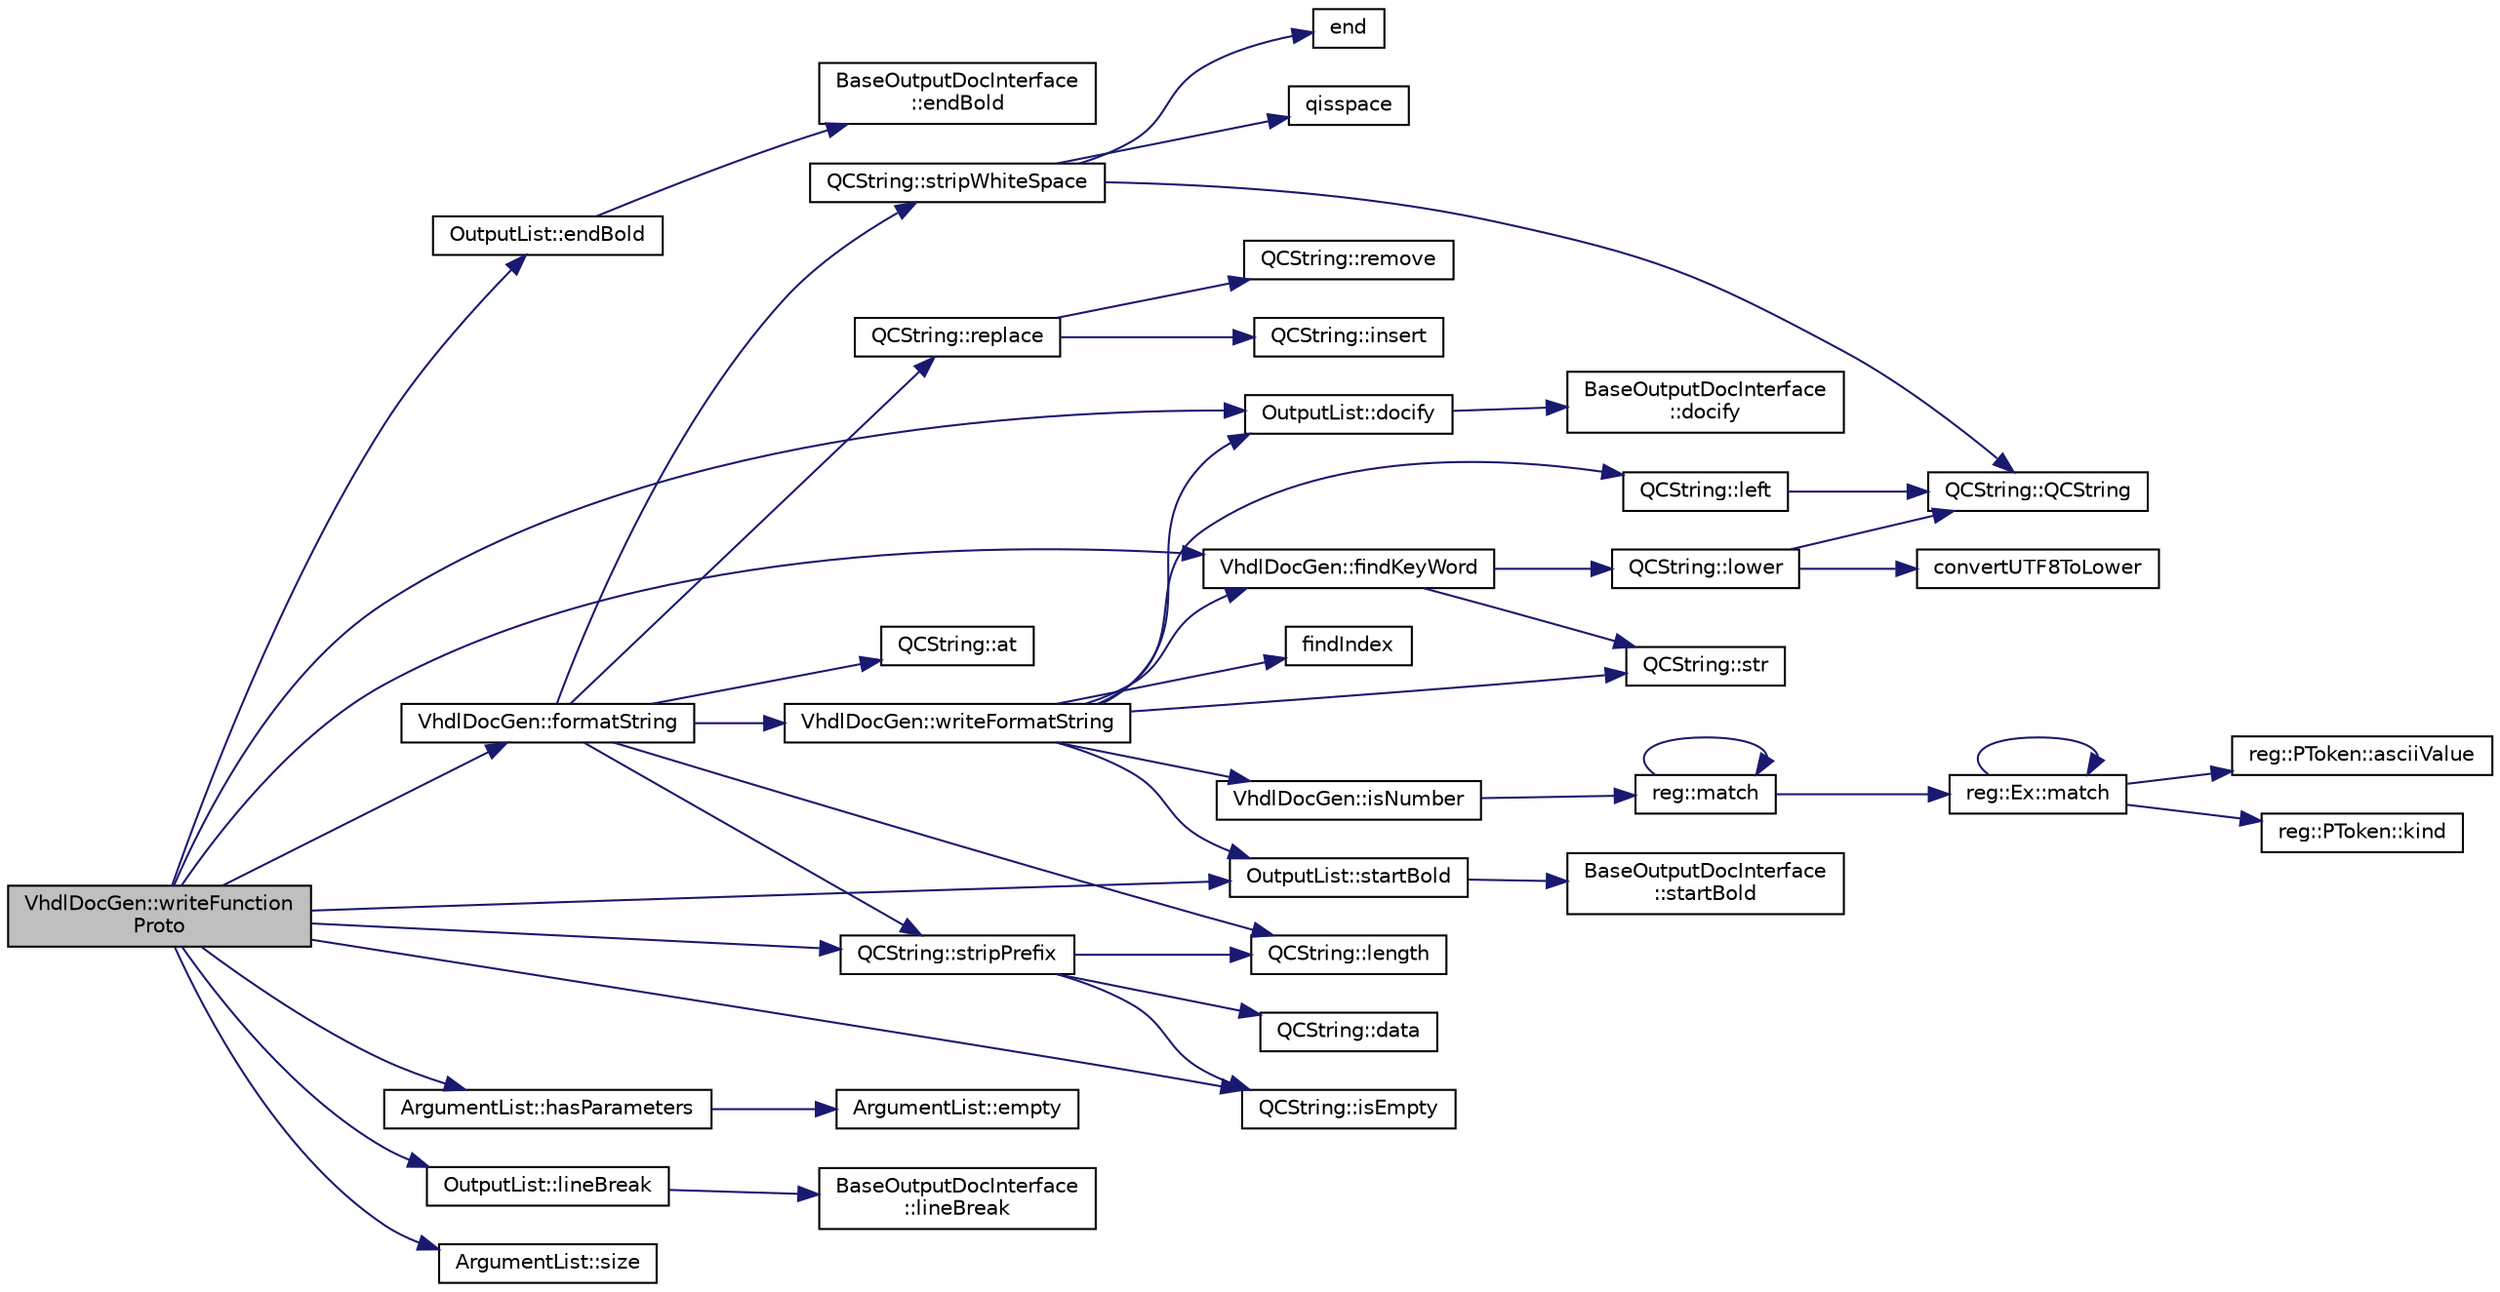 digraph "VhdlDocGen::writeFunctionProto"
{
 // LATEX_PDF_SIZE
  edge [fontname="Helvetica",fontsize="10",labelfontname="Helvetica",labelfontsize="10"];
  node [fontname="Helvetica",fontsize="10",shape=record];
  rankdir="LR";
  Node1 [label="VhdlDocGen::writeFunction\lProto",height=0.2,width=0.4,color="black", fillcolor="grey75", style="filled", fontcolor="black",tooltip=" "];
  Node1 -> Node2 [color="midnightblue",fontsize="10",style="solid"];
  Node2 [label="OutputList::docify",height=0.2,width=0.4,color="black", fillcolor="white", style="filled",URL="$classOutputList.html#a5647a62e8819abb6e6b2378a7c115bbd",tooltip=" "];
  Node2 -> Node3 [color="midnightblue",fontsize="10",style="solid"];
  Node3 [label="BaseOutputDocInterface\l::docify",height=0.2,width=0.4,color="black", fillcolor="white", style="filled",URL="$classBaseOutputDocInterface.html#a45a57ff89e8df4aa6a5e521d2be6321b",tooltip=" "];
  Node1 -> Node4 [color="midnightblue",fontsize="10",style="solid"];
  Node4 [label="OutputList::endBold",height=0.2,width=0.4,color="black", fillcolor="white", style="filled",URL="$classOutputList.html#aa3f855a4e60d2a7c6769b66d43c69b23",tooltip=" "];
  Node4 -> Node5 [color="midnightblue",fontsize="10",style="solid"];
  Node5 [label="BaseOutputDocInterface\l::endBold",height=0.2,width=0.4,color="black", fillcolor="white", style="filled",URL="$classBaseOutputDocInterface.html#a2a17911ba778f8efac83999fb5d190d9",tooltip=" "];
  Node1 -> Node6 [color="midnightblue",fontsize="10",style="solid"];
  Node6 [label="VhdlDocGen::findKeyWord",height=0.2,width=0.4,color="black", fillcolor="white", style="filled",URL="$classVhdlDocGen.html#af24155445ad4e0328e60f78bf4a4a41f",tooltip=" "];
  Node6 -> Node7 [color="midnightblue",fontsize="10",style="solid"];
  Node7 [label="QCString::lower",height=0.2,width=0.4,color="black", fillcolor="white", style="filled",URL="$classQCString.html#a33688239622e659cfb469fbd62c9cccb",tooltip=" "];
  Node7 -> Node8 [color="midnightblue",fontsize="10",style="solid"];
  Node8 [label="convertUTF8ToLower",height=0.2,width=0.4,color="black", fillcolor="white", style="filled",URL="$utf8_8cpp.html#a90000b3876f8ff0fed72d2c31ecdfe11",tooltip=" "];
  Node7 -> Node9 [color="midnightblue",fontsize="10",style="solid"];
  Node9 [label="QCString::QCString",height=0.2,width=0.4,color="black", fillcolor="white", style="filled",URL="$classQCString.html#ad691e1087cc03e14e00d1147ae0ecab7",tooltip=" "];
  Node6 -> Node10 [color="midnightblue",fontsize="10",style="solid"];
  Node10 [label="QCString::str",height=0.2,width=0.4,color="black", fillcolor="white", style="filled",URL="$classQCString.html#a9824b07232eea418ab3b3e7dc3178eec",tooltip=" "];
  Node1 -> Node11 [color="midnightblue",fontsize="10",style="solid"];
  Node11 [label="VhdlDocGen::formatString",height=0.2,width=0.4,color="black", fillcolor="white", style="filled",URL="$classVhdlDocGen.html#aacccadab8f7d60dc0e4b2892ea724c2b",tooltip=" "];
  Node11 -> Node12 [color="midnightblue",fontsize="10",style="solid"];
  Node12 [label="QCString::at",height=0.2,width=0.4,color="black", fillcolor="white", style="filled",URL="$classQCString.html#a4c8be5d062cc14919b53ff0a3c8f9a4f",tooltip=" "];
  Node11 -> Node13 [color="midnightblue",fontsize="10",style="solid"];
  Node13 [label="QCString::length",height=0.2,width=0.4,color="black", fillcolor="white", style="filled",URL="$classQCString.html#ac52596733e9110b778019946d73fb268",tooltip=" "];
  Node11 -> Node14 [color="midnightblue",fontsize="10",style="solid"];
  Node14 [label="QCString::replace",height=0.2,width=0.4,color="black", fillcolor="white", style="filled",URL="$classQCString.html#ab536413a2bab9fe536e82067a3f164ed",tooltip=" "];
  Node14 -> Node15 [color="midnightblue",fontsize="10",style="solid"];
  Node15 [label="QCString::insert",height=0.2,width=0.4,color="black", fillcolor="white", style="filled",URL="$classQCString.html#ae4e7678c93bacb8b7806597a8520ca54",tooltip=" "];
  Node14 -> Node16 [color="midnightblue",fontsize="10",style="solid"];
  Node16 [label="QCString::remove",height=0.2,width=0.4,color="black", fillcolor="white", style="filled",URL="$classQCString.html#a66f15f4dde9edaf0aac741fa7d57bae8",tooltip=" "];
  Node11 -> Node17 [color="midnightblue",fontsize="10",style="solid"];
  Node17 [label="QCString::stripPrefix",height=0.2,width=0.4,color="black", fillcolor="white", style="filled",URL="$classQCString.html#af363dfe85e56f873aa3a373c70a33b24",tooltip=" "];
  Node17 -> Node18 [color="midnightblue",fontsize="10",style="solid"];
  Node18 [label="QCString::data",height=0.2,width=0.4,color="black", fillcolor="white", style="filled",URL="$classQCString.html#ac3aa3ac1a1c36d3305eba22a2eb0d098",tooltip=" "];
  Node17 -> Node19 [color="midnightblue",fontsize="10",style="solid"];
  Node19 [label="QCString::isEmpty",height=0.2,width=0.4,color="black", fillcolor="white", style="filled",URL="$classQCString.html#a621c4090d69ad7d05ef8e5234376c3d8",tooltip=" "];
  Node17 -> Node13 [color="midnightblue",fontsize="10",style="solid"];
  Node11 -> Node20 [color="midnightblue",fontsize="10",style="solid"];
  Node20 [label="QCString::stripWhiteSpace",height=0.2,width=0.4,color="black", fillcolor="white", style="filled",URL="$classQCString.html#a66269a694d9e6961bfd145bb4ca72f42",tooltip="returns a copy of this string with leading and trailing whitespace removed"];
  Node20 -> Node21 [color="midnightblue",fontsize="10",style="solid"];
  Node21 [label="end",height=0.2,width=0.4,color="black", fillcolor="white", style="filled",URL="$dir_8cpp.html#abb4720f72b574f81dc4f7aea0e653a64",tooltip=" "];
  Node20 -> Node9 [color="midnightblue",fontsize="10",style="solid"];
  Node20 -> Node22 [color="midnightblue",fontsize="10",style="solid"];
  Node22 [label="qisspace",height=0.2,width=0.4,color="black", fillcolor="white", style="filled",URL="$qcstring_8h.html#a77c877f20c7388af72f6a936072b5109",tooltip=" "];
  Node11 -> Node23 [color="midnightblue",fontsize="10",style="solid"];
  Node23 [label="VhdlDocGen::writeFormatString",height=0.2,width=0.4,color="black", fillcolor="white", style="filled",URL="$classVhdlDocGen.html#a0b58904c2803fe64c007b6c3ddda086e",tooltip=" "];
  Node23 -> Node2 [color="midnightblue",fontsize="10",style="solid"];
  Node23 -> Node24 [color="midnightblue",fontsize="10",style="solid"];
  Node24 [label="findIndex",height=0.2,width=0.4,color="black", fillcolor="white", style="filled",URL="$util_8cpp.html#aa148f513c64eba8bfd7f3e775c711514",tooltip="find the index of a string in a vector of strings, returns -1 if the string could not be found"];
  Node23 -> Node6 [color="midnightblue",fontsize="10",style="solid"];
  Node23 -> Node25 [color="midnightblue",fontsize="10",style="solid"];
  Node25 [label="VhdlDocGen::isNumber",height=0.2,width=0.4,color="black", fillcolor="white", style="filled",URL="$classVhdlDocGen.html#a6a0f5ef9f02fff9ab8ad1b70709cd887",tooltip=" "];
  Node25 -> Node26 [color="midnightblue",fontsize="10",style="solid"];
  Node26 [label="reg::match",height=0.2,width=0.4,color="black", fillcolor="white", style="filled",URL="$namespacereg.html#a1a29dcc7e2ccf462503adc5d496881ae",tooltip=" "];
  Node26 -> Node26 [color="midnightblue",fontsize="10",style="solid"];
  Node26 -> Node27 [color="midnightblue",fontsize="10",style="solid"];
  Node27 [label="reg::Ex::match",height=0.2,width=0.4,color="black", fillcolor="white", style="filled",URL="$classreg_1_1Ex.html#a9fc6293038a87e8995a13c0fdfd11499",tooltip=" "];
  Node27 -> Node28 [color="midnightblue",fontsize="10",style="solid"];
  Node28 [label="reg::PToken::asciiValue",height=0.2,width=0.4,color="black", fillcolor="white", style="filled",URL="$classreg_1_1PToken.html#a34589c92a4e8ff59eb14c5536e760929",tooltip=" "];
  Node27 -> Node29 [color="midnightblue",fontsize="10",style="solid"];
  Node29 [label="reg::PToken::kind",height=0.2,width=0.4,color="black", fillcolor="white", style="filled",URL="$classreg_1_1PToken.html#a5b947291aff91a346d6526074989a9fa",tooltip=" "];
  Node27 -> Node27 [color="midnightblue",fontsize="10",style="solid"];
  Node23 -> Node30 [color="midnightblue",fontsize="10",style="solid"];
  Node30 [label="QCString::left",height=0.2,width=0.4,color="black", fillcolor="white", style="filled",URL="$classQCString.html#aecf8b66312c4e97333219cc344c11a4f",tooltip=" "];
  Node30 -> Node9 [color="midnightblue",fontsize="10",style="solid"];
  Node23 -> Node31 [color="midnightblue",fontsize="10",style="solid"];
  Node31 [label="OutputList::startBold",height=0.2,width=0.4,color="black", fillcolor="white", style="filled",URL="$classOutputList.html#a796018ee85949771252f36fea9a288d0",tooltip=" "];
  Node31 -> Node32 [color="midnightblue",fontsize="10",style="solid"];
  Node32 [label="BaseOutputDocInterface\l::startBold",height=0.2,width=0.4,color="black", fillcolor="white", style="filled",URL="$classBaseOutputDocInterface.html#aa0bfe5ef08077a7191ba4666f47c441b",tooltip=" "];
  Node23 -> Node10 [color="midnightblue",fontsize="10",style="solid"];
  Node1 -> Node33 [color="midnightblue",fontsize="10",style="solid"];
  Node33 [label="ArgumentList::hasParameters",height=0.2,width=0.4,color="black", fillcolor="white", style="filled",URL="$classArgumentList.html#a2ed5c45b3909206446aaac4f1ab6d640",tooltip=" "];
  Node33 -> Node34 [color="midnightblue",fontsize="10",style="solid"];
  Node34 [label="ArgumentList::empty",height=0.2,width=0.4,color="black", fillcolor="white", style="filled",URL="$classArgumentList.html#aaa15ddcfdb06a535a3398f1dc73d336d",tooltip=" "];
  Node1 -> Node19 [color="midnightblue",fontsize="10",style="solid"];
  Node1 -> Node35 [color="midnightblue",fontsize="10",style="solid"];
  Node35 [label="OutputList::lineBreak",height=0.2,width=0.4,color="black", fillcolor="white", style="filled",URL="$classOutputList.html#adfbaf25ba726ceec65db99fec11ec2ef",tooltip=" "];
  Node35 -> Node36 [color="midnightblue",fontsize="10",style="solid"];
  Node36 [label="BaseOutputDocInterface\l::lineBreak",height=0.2,width=0.4,color="black", fillcolor="white", style="filled",URL="$classBaseOutputDocInterface.html#ae4b641d1d40e6c01ba2f303f0189b592",tooltip=" "];
  Node1 -> Node37 [color="midnightblue",fontsize="10",style="solid"];
  Node37 [label="ArgumentList::size",height=0.2,width=0.4,color="black", fillcolor="white", style="filled",URL="$classArgumentList.html#a4d651caeb995400fad17d4ab4a020a3a",tooltip=" "];
  Node1 -> Node31 [color="midnightblue",fontsize="10",style="solid"];
  Node1 -> Node17 [color="midnightblue",fontsize="10",style="solid"];
}

